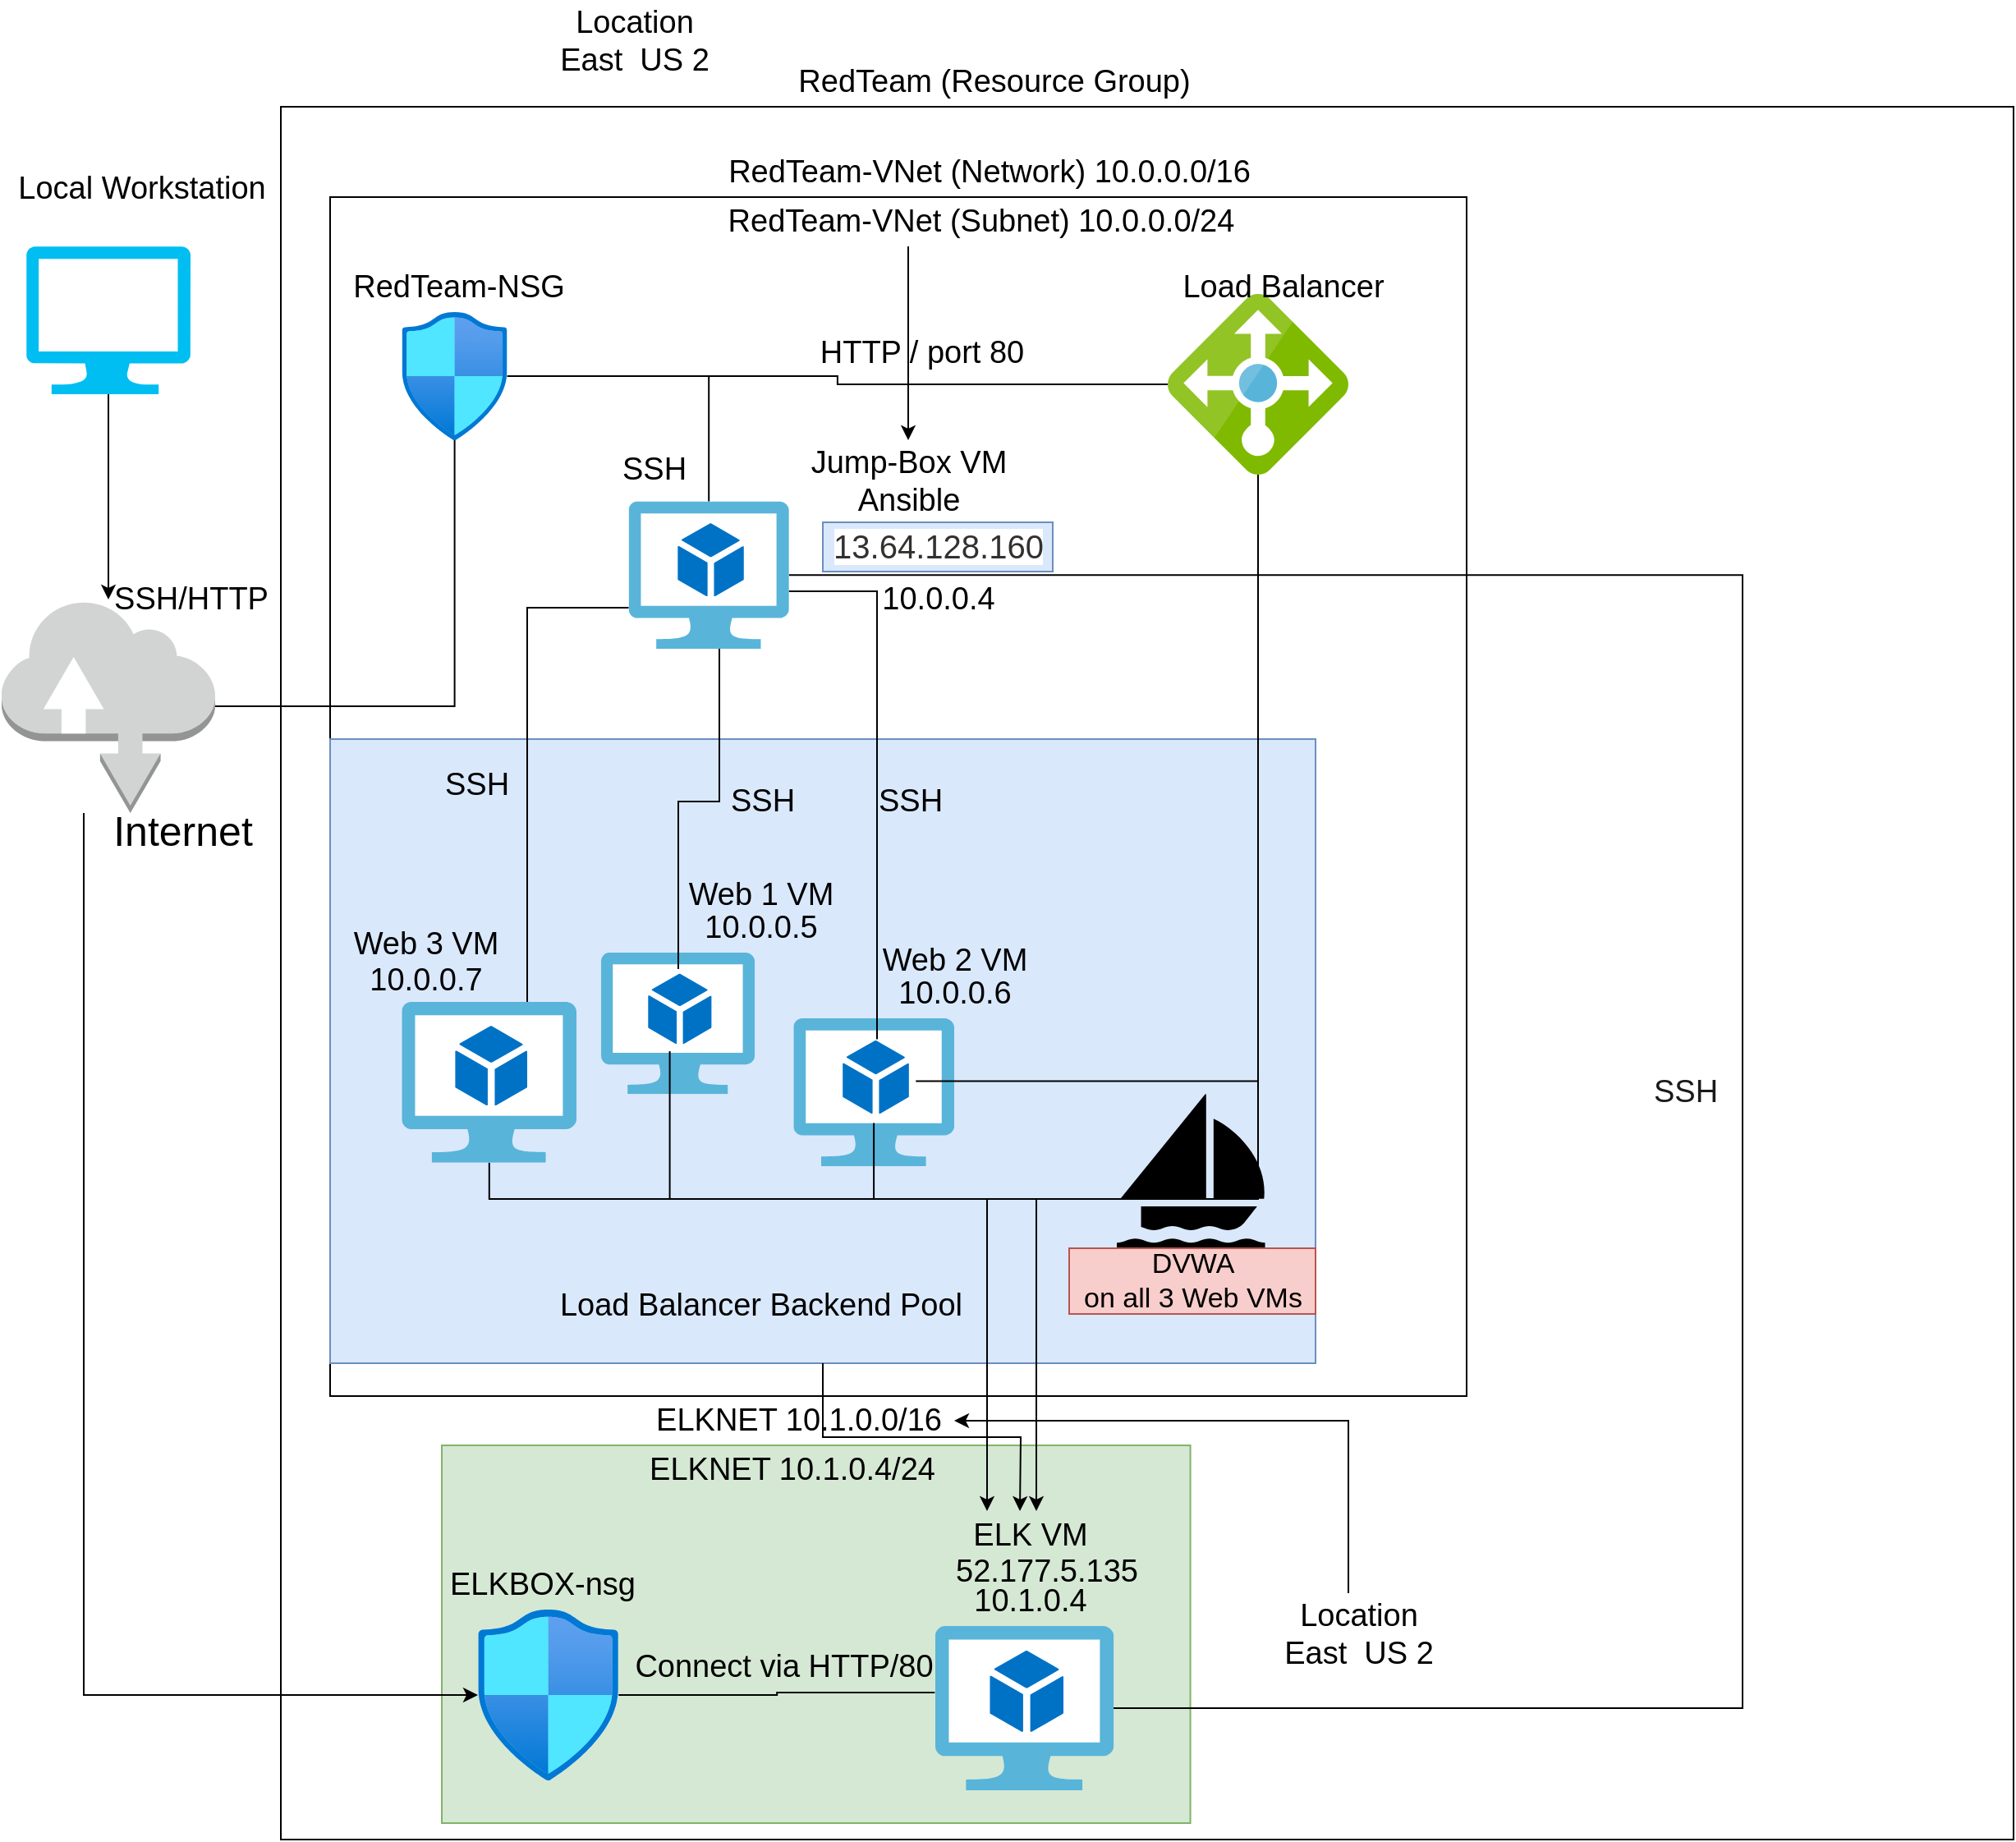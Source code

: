 <mxfile version="14.6.13" type="device"><diagram id="wyW0eYU2zlGrrJYZzePK" name="Page-1"><mxGraphModel dx="931" dy="1232" grid="1" gridSize="10" guides="1" tooltips="1" connect="1" arrows="1" fold="1" page="1" pageScale="1" pageWidth="1400" pageHeight="850" math="0" shadow="0"><root><mxCell id="0"/><mxCell id="1" parent="0"/><mxCell id="u4KieJd72QJ9BtBOMIMK-79" value="" style="whiteSpace=wrap;html=1;aspect=fixed;fontSize=19;" parent="1" vertex="1"><mxGeometry x="190" y="125" width="1055" height="1055" as="geometry"/></mxCell><mxCell id="u4KieJd72QJ9BtBOMIMK-105" value="" style="rounded=0;whiteSpace=wrap;html=1;fontSize=19;fillColor=#d5e8d4;strokeColor=#82b366;" parent="1" vertex="1"><mxGeometry x="288" y="940" width="455.78" height="230" as="geometry"/></mxCell><mxCell id="u4KieJd72QJ9BtBOMIMK-98" value="" style="rounded=0;whiteSpace=wrap;html=1;fontSize=19;fontColor=#2181FF;" parent="1" vertex="1"><mxGeometry x="220" y="180" width="692" height="730" as="geometry"/></mxCell><mxCell id="u4KieJd72QJ9BtBOMIMK-91" value="" style="rounded=0;whiteSpace=wrap;html=1;fontSize=19;spacing=9;fillColor=#dae8fc;strokeColor=#6c8ebf;" parent="1" vertex="1"><mxGeometry x="220" y="510" width="600" height="380" as="geometry"/></mxCell><mxCell id="u4KieJd72QJ9BtBOMIMK-12" style="edgeStyle=orthogonalEdgeStyle;rounded=0;orthogonalLoop=1;jettySize=auto;html=1;endArrow=none;endFill=0;" parent="1" source="u4KieJd72QJ9BtBOMIMK-1" target="u4KieJd72QJ9BtBOMIMK-6" edge="1"><mxGeometry relative="1" as="geometry"/></mxCell><mxCell id="u4KieJd72QJ9BtBOMIMK-104" style="edgeStyle=elbowEdgeStyle;rounded=0;orthogonalLoop=1;jettySize=auto;html=1;fontSize=19;fontColor=#2181FF;endArrow=classic;endFill=1;" parent="1" source="u4KieJd72QJ9BtBOMIMK-1" target="u4KieJd72QJ9BtBOMIMK-63" edge="1"><mxGeometry relative="1" as="geometry"><mxPoint x="110" y="1160" as="targetPoint"/><Array as="points"><mxPoint x="70" y="560"/><mxPoint x="85" y="920"/><mxPoint x="60" y="1030"/><mxPoint x="50" y="1050"/></Array></mxGeometry></mxCell><mxCell id="u4KieJd72QJ9BtBOMIMK-1" value="" style="outlineConnect=0;dashed=0;verticalLabelPosition=bottom;verticalAlign=top;align=center;html=1;shape=mxgraph.aws3.internet;fillColor=#D2D3D3;gradientColor=none;" parent="1" vertex="1"><mxGeometry x="20" y="425" width="130" height="130" as="geometry"/></mxCell><mxCell id="u4KieJd72QJ9BtBOMIMK-66" style="edgeStyle=orthogonalEdgeStyle;rounded=0;orthogonalLoop=1;jettySize=auto;html=1;endArrow=classic;endFill=1;" parent="1" source="u4KieJd72QJ9BtBOMIMK-91" edge="1"><mxGeometry relative="1" as="geometry"><mxPoint x="640" y="980" as="targetPoint"/></mxGeometry></mxCell><mxCell id="u4KieJd72QJ9BtBOMIMK-2" value="" style="aspect=fixed;html=1;points=[];align=center;image;fontSize=12;image=img/lib/mscae/Virtual_Machine_2.svg;" parent="1" vertex="1"><mxGeometry x="385.01" y="640" width="93.57" height="86.08" as="geometry"/></mxCell><mxCell id="u4KieJd72QJ9BtBOMIMK-57" style="edgeStyle=orthogonalEdgeStyle;rounded=0;orthogonalLoop=1;jettySize=auto;html=1;entryX=1;entryY=0;entryDx=0;entryDy=0;" parent="1" source="u4KieJd72QJ9BtBOMIMK-3" target="u4KieJd72QJ9BtBOMIMK-38" edge="1"><mxGeometry relative="1" as="geometry"><mxPoint x="410" y="550" as="targetPoint"/><Array as="points"><mxPoint x="340" y="430"/><mxPoint x="340" y="680"/></Array></mxGeometry></mxCell><mxCell id="u4KieJd72QJ9BtBOMIMK-58" style="edgeStyle=orthogonalEdgeStyle;rounded=0;orthogonalLoop=1;jettySize=auto;html=1;endArrow=none;endFill=0;" parent="1" source="u4KieJd72QJ9BtBOMIMK-3" target="u4KieJd72QJ9BtBOMIMK-29" edge="1"><mxGeometry relative="1" as="geometry"><Array as="points"><mxPoint x="457" y="548"/><mxPoint x="432" y="548"/></Array></mxGeometry></mxCell><mxCell id="u4KieJd72QJ9BtBOMIMK-112" style="edgeStyle=elbowEdgeStyle;rounded=0;orthogonalLoop=1;jettySize=auto;html=1;fontSize=19;fontColor=#2181FF;endArrow=classic;endFill=1;" parent="1" source="u4KieJd72QJ9BtBOMIMK-3" edge="1"><mxGeometry relative="1" as="geometry"><mxPoint x="653" y="1100" as="targetPoint"/><Array as="points"><mxPoint x="1080" y="1020"/></Array></mxGeometry></mxCell><mxCell id="u4KieJd72QJ9BtBOMIMK-3" value="" style="aspect=fixed;html=1;points=[];align=center;image;fontSize=12;image=img/lib/mscae/Virtual_Machine_2.svg;" parent="1" vertex="1"><mxGeometry x="401.8" y="365.2" width="97.61" height="89.8" as="geometry"/></mxCell><mxCell id="u4KieJd72QJ9BtBOMIMK-11" style="edgeStyle=orthogonalEdgeStyle;rounded=0;orthogonalLoop=1;jettySize=auto;html=1;exitX=0.5;exitY=1;exitDx=0;exitDy=0;exitPerimeter=0;" parent="1" source="u4KieJd72QJ9BtBOMIMK-4" target="u4KieJd72QJ9BtBOMIMK-1" edge="1"><mxGeometry relative="1" as="geometry"/></mxCell><mxCell id="u4KieJd72QJ9BtBOMIMK-4" value="" style="verticalLabelPosition=bottom;html=1;verticalAlign=top;align=center;strokeColor=none;fillColor=#00BEF2;shape=mxgraph.azure.computer;pointerEvents=1;" parent="1" vertex="1"><mxGeometry x="35" y="210" width="100" height="90" as="geometry"/></mxCell><mxCell id="u4KieJd72QJ9BtBOMIMK-5" value="Local Workstation" style="text;html=1;align=center;verticalAlign=middle;resizable=0;points=[];autosize=1;strokeColor=none;fontSize=19;" parent="1" vertex="1"><mxGeometry x="20" y="160" width="170" height="30" as="geometry"/></mxCell><mxCell id="u4KieJd72QJ9BtBOMIMK-13" style="edgeStyle=orthogonalEdgeStyle;rounded=0;orthogonalLoop=1;jettySize=auto;html=1;endArrow=none;endFill=0;" parent="1" source="u4KieJd72QJ9BtBOMIMK-6" target="u4KieJd72QJ9BtBOMIMK-3" edge="1"><mxGeometry relative="1" as="geometry"/></mxCell><mxCell id="u4KieJd72QJ9BtBOMIMK-62" style="edgeStyle=orthogonalEdgeStyle;rounded=0;orthogonalLoop=1;jettySize=auto;html=1;endArrow=none;endFill=0;" parent="1" source="u4KieJd72QJ9BtBOMIMK-6" target="u4KieJd72QJ9BtBOMIMK-9" edge="1"><mxGeometry relative="1" as="geometry"/></mxCell><mxCell id="u4KieJd72QJ9BtBOMIMK-6" value="" style="aspect=fixed;html=1;points=[];align=center;image;fontSize=12;image=img/lib/azure2/networking/Network_Security_Groups.svg;" parent="1" vertex="1"><mxGeometry x="263.65" y="250" width="64.24" height="78" as="geometry"/></mxCell><mxCell id="u4KieJd72QJ9BtBOMIMK-7" value="" style="aspect=fixed;html=1;points=[];align=center;image;fontSize=12;image=img/lib/mscae/Virtual_Machine_2.svg;" parent="1" vertex="1"><mxGeometry x="502.17" y="680" width="97.83" height="90" as="geometry"/></mxCell><mxCell id="u4KieJd72QJ9BtBOMIMK-9" value="" style="aspect=fixed;html=1;points=[];align=center;image;fontSize=12;image=img/lib/mscae/Load_Balancer_feature.svg;" parent="1" vertex="1"><mxGeometry x="730" y="239" width="110" height="110" as="geometry"/></mxCell><mxCell id="u4KieJd72QJ9BtBOMIMK-67" style="edgeStyle=orthogonalEdgeStyle;rounded=0;orthogonalLoop=1;jettySize=auto;html=1;endArrow=classic;endFill=1;" parent="1" source="u4KieJd72QJ9BtBOMIMK-18" edge="1"><mxGeometry relative="1" as="geometry"><mxPoint x="620" y="980" as="targetPoint"/><Array as="points"><mxPoint x="317" y="790"/><mxPoint x="620" y="790"/></Array></mxGeometry></mxCell><mxCell id="u4KieJd72QJ9BtBOMIMK-18" value="" style="aspect=fixed;html=1;points=[];align=center;image;fontSize=12;image=img/lib/mscae/Virtual_Machine_2.svg;" parent="1" vertex="1"><mxGeometry x="263.65" y="670" width="106.35" height="97.84" as="geometry"/></mxCell><mxCell id="u4KieJd72QJ9BtBOMIMK-21" value="" style="aspect=fixed;html=1;points=[];align=center;image;fontSize=12;image=img/lib/mscae/Virtual_Machine_2.svg;" parent="1" vertex="1"><mxGeometry x="588.47" y="1050" width="108.7" height="100" as="geometry"/></mxCell><mxCell id="u4KieJd72QJ9BtBOMIMK-28" value="" style="shape=image;html=1;verticalAlign=top;verticalLabelPosition=bottom;labelBackgroundColor=#ffffff;imageAspect=0;aspect=fixed;image=https://cdn2.iconfinder.com/data/icons/slavic-calendar/26/SLAVIC-SYMBOLS-READY_12-128.png" parent="1" vertex="1"><mxGeometry x="612" y="1066" width="68" height="68" as="geometry"/></mxCell><mxCell id="u4KieJd72QJ9BtBOMIMK-61" style="edgeStyle=orthogonalEdgeStyle;rounded=0;orthogonalLoop=1;jettySize=auto;html=1;endArrow=none;endFill=0;" parent="1" source="u4KieJd72QJ9BtBOMIMK-29" target="u4KieJd72QJ9BtBOMIMK-9" edge="1"><mxGeometry relative="1" as="geometry"><Array as="points"><mxPoint x="427" y="790"/><mxPoint x="785" y="790"/></Array></mxGeometry></mxCell><mxCell id="u4KieJd72QJ9BtBOMIMK-29" value="" style="shape=image;html=1;verticalAlign=top;verticalLabelPosition=bottom;labelBackgroundColor=#ffffff;imageAspect=0;aspect=fixed;image=https://cdn3.iconfinder.com/data/icons/letters-and-numbers-1/32/number_1_green-128.png" parent="1" vertex="1"><mxGeometry x="401.8" y="650" width="50" height="50" as="geometry"/></mxCell><mxCell id="u4KieJd72QJ9BtBOMIMK-53" style="edgeStyle=orthogonalEdgeStyle;rounded=0;orthogonalLoop=1;jettySize=auto;html=1;endArrow=none;endFill=0;" parent="1" source="u4KieJd72QJ9BtBOMIMK-31" target="u4KieJd72QJ9BtBOMIMK-3" edge="1"><mxGeometry relative="1" as="geometry"><Array as="points"><mxPoint x="553" y="420"/></Array></mxGeometry></mxCell><mxCell id="u4KieJd72QJ9BtBOMIMK-60" style="edgeStyle=orthogonalEdgeStyle;rounded=0;orthogonalLoop=1;jettySize=auto;html=1;endArrow=none;endFill=0;" parent="1" source="u4KieJd72QJ9BtBOMIMK-31" target="u4KieJd72QJ9BtBOMIMK-9" edge="1"><mxGeometry relative="1" as="geometry"/></mxCell><mxCell id="u4KieJd72QJ9BtBOMIMK-65" style="edgeStyle=orthogonalEdgeStyle;rounded=0;orthogonalLoop=1;jettySize=auto;html=1;endArrow=classic;endFill=1;" parent="1" source="u4KieJd72QJ9BtBOMIMK-31" edge="1"><mxGeometry relative="1" as="geometry"><mxPoint x="650" y="980" as="targetPoint"/><Array as="points"><mxPoint x="551" y="790"/><mxPoint x="650" y="790"/></Array></mxGeometry></mxCell><mxCell id="u4KieJd72QJ9BtBOMIMK-31" value="" style="shape=image;html=1;verticalAlign=top;verticalLabelPosition=bottom;labelBackgroundColor=#ffffff;imageAspect=0;aspect=fixed;image=https://cdn3.iconfinder.com/data/icons/letters-and-numbers-1/32/number_2_green-128.png" parent="1" vertex="1"><mxGeometry x="525.54" y="692.69" width="51.09" height="51.09" as="geometry"/></mxCell><mxCell id="u4KieJd72QJ9BtBOMIMK-38" value="" style="shape=image;html=1;verticalAlign=top;verticalLabelPosition=bottom;labelBackgroundColor=#ffffff;imageAspect=0;aspect=fixed;image=https://cdn3.iconfinder.com/data/icons/letters-and-numbers-1/32/number_3_blue-128.png" parent="1" vertex="1"><mxGeometry x="284.22" y="680" width="63.78" height="63.78" as="geometry"/></mxCell><mxCell id="u4KieJd72QJ9BtBOMIMK-64" style="edgeStyle=orthogonalEdgeStyle;rounded=0;orthogonalLoop=1;jettySize=auto;html=1;entryX=-0.003;entryY=0.405;entryDx=0;entryDy=0;entryPerimeter=0;endArrow=none;endFill=0;" parent="1" source="u4KieJd72QJ9BtBOMIMK-63" target="u4KieJd72QJ9BtBOMIMK-21" edge="1"><mxGeometry relative="1" as="geometry"/></mxCell><mxCell id="u4KieJd72QJ9BtBOMIMK-63" value="" style="aspect=fixed;html=1;points=[];align=center;image;fontSize=12;image=img/lib/azure2/networking/Network_Security_Groups.svg;" parent="1" vertex="1"><mxGeometry x="310" y="1040" width="85.65" height="104" as="geometry"/></mxCell><mxCell id="u4KieJd72QJ9BtBOMIMK-68" value="&lt;font style=&quot;font-size: 25px&quot;&gt;Internet&lt;/font&gt;" style="text;html=1;align=center;verticalAlign=middle;resizable=0;points=[];autosize=1;strokeColor=none;fontSize=19;" parent="1" vertex="1"><mxGeometry x="80" y="550" width="100" height="30" as="geometry"/></mxCell><mxCell id="u4KieJd72QJ9BtBOMIMK-69" value="Load Balancer" style="text;html=1;align=center;verticalAlign=middle;resizable=0;points=[];autosize=1;strokeColor=none;fontSize=19;" parent="1" vertex="1"><mxGeometry x="730" y="220" width="140" height="30" as="geometry"/></mxCell><mxCell id="u4KieJd72QJ9BtBOMIMK-70" value="ELK VM" style="text;html=1;align=center;verticalAlign=middle;resizable=0;points=[];autosize=1;strokeColor=none;fontSize=19;" parent="1" vertex="1"><mxGeometry x="606" y="980" width="80" height="30" as="geometry"/></mxCell><mxCell id="u4KieJd72QJ9BtBOMIMK-72" value="ELKBOX-nsg" style="text;html=1;align=center;verticalAlign=middle;resizable=0;points=[];autosize=1;strokeColor=none;fontSize=19;" parent="1" vertex="1"><mxGeometry x="284.22" y="1010" width="130" height="30" as="geometry"/></mxCell><mxCell id="u4KieJd72QJ9BtBOMIMK-73" value="Connect via HTTP/80" style="text;html=1;align=center;verticalAlign=middle;resizable=0;points=[];autosize=1;strokeColor=none;fontSize=19;" parent="1" vertex="1"><mxGeometry x="395.65" y="1060" width="200" height="30" as="geometry"/></mxCell><mxCell id="u4KieJd72QJ9BtBOMIMK-75" value="Web 1 VM" style="text;html=1;align=center;verticalAlign=middle;resizable=0;points=[];autosize=1;strokeColor=none;fontSize=19;" parent="1" vertex="1"><mxGeometry x="432.39" y="590" width="100" height="30" as="geometry"/></mxCell><mxCell id="u4KieJd72QJ9BtBOMIMK-76" value="Web 2 VM" style="text;html=1;align=center;verticalAlign=middle;resizable=0;points=[];autosize=1;strokeColor=none;fontSize=19;" parent="1" vertex="1"><mxGeometry x="550" y="630" width="100" height="30" as="geometry"/></mxCell><mxCell id="u4KieJd72QJ9BtBOMIMK-77" value="Web 3 VM" style="text;html=1;align=center;verticalAlign=middle;resizable=0;points=[];autosize=1;strokeColor=none;fontSize=19;" parent="1" vertex="1"><mxGeometry x="227.89" y="620" width="100" height="30" as="geometry"/></mxCell><mxCell id="u4KieJd72QJ9BtBOMIMK-78" value="RedTeam-NSG" style="text;html=1;align=center;verticalAlign=middle;resizable=0;points=[];autosize=1;strokeColor=none;fontSize=19;" parent="1" vertex="1"><mxGeometry x="227.89" y="220" width="140" height="30" as="geometry"/></mxCell><mxCell id="u4KieJd72QJ9BtBOMIMK-80" value="RedTeam (Resource Group)" style="text;html=1;align=center;verticalAlign=middle;resizable=0;points=[];autosize=1;strokeColor=none;fontSize=19;" parent="1" vertex="1"><mxGeometry x="499.41" y="95" width="250" height="30" as="geometry"/></mxCell><mxCell id="u4KieJd72QJ9BtBOMIMK-81" value="HTTP / port 80" style="text;html=1;align=center;verticalAlign=middle;resizable=0;points=[];autosize=1;strokeColor=none;fontSize=19;" parent="1" vertex="1"><mxGeometry x="510" y="260" width="140" height="30" as="geometry"/></mxCell><mxCell id="u4KieJd72QJ9BtBOMIMK-82" value="SSH/HTTP" style="text;html=1;align=center;verticalAlign=middle;resizable=0;points=[];autosize=1;strokeColor=none;fontSize=19;" parent="1" vertex="1"><mxGeometry x="80" y="410" width="110" height="30" as="geometry"/></mxCell><mxCell id="u4KieJd72QJ9BtBOMIMK-83" value="SSH" style="text;whiteSpace=wrap;html=1;fontSize=19;" parent="1" vertex="1"><mxGeometry x="395.65" y="328" width="60" height="40" as="geometry"/></mxCell><mxCell id="u4KieJd72QJ9BtBOMIMK-84" value="SSH" style="text;whiteSpace=wrap;html=1;fontSize=19;" parent="1" vertex="1"><mxGeometry x="288" y="520" width="60" height="40" as="geometry"/></mxCell><mxCell id="u4KieJd72QJ9BtBOMIMK-85" value="SSH" style="text;whiteSpace=wrap;html=1;fontSize=19;" parent="1" vertex="1"><mxGeometry x="552" y="530" width="60" height="40" as="geometry"/></mxCell><mxCell id="u4KieJd72QJ9BtBOMIMK-86" value="SSH" style="text;whiteSpace=wrap;html=1;fontSize=19;" parent="1" vertex="1"><mxGeometry x="462.39" y="530" width="60" height="40" as="geometry"/></mxCell><mxCell id="u4KieJd72QJ9BtBOMIMK-87" value="10.0.0.5" style="text;html=1;align=center;verticalAlign=middle;resizable=0;points=[];autosize=1;strokeColor=none;fontSize=19;" parent="1" vertex="1"><mxGeometry x="442.39" y="610" width="80" height="30" as="geometry"/></mxCell><mxCell id="u4KieJd72QJ9BtBOMIMK-88" value="&lt;br&gt;10.0.0.7" style="text;html=1;align=center;verticalAlign=middle;resizable=0;points=[];autosize=1;strokeColor=none;fontSize=19;" parent="1" vertex="1"><mxGeometry x="237.89" y="620" width="80" height="50" as="geometry"/></mxCell><mxCell id="u4KieJd72QJ9BtBOMIMK-90" value="10.0.0.6" style="text;html=1;align=center;verticalAlign=middle;resizable=0;points=[];autosize=1;strokeColor=none;fontSize=19;" parent="1" vertex="1"><mxGeometry x="560" y="650" width="80" height="30" as="geometry"/></mxCell><mxCell id="u4KieJd72QJ9BtBOMIMK-93" value="&lt;font color=&quot;#000000&quot;&gt;Load Balancer Backend Pool&lt;/font&gt;" style="text;html=1;align=center;verticalAlign=middle;resizable=0;points=[];autosize=1;strokeColor=none;fontSize=19;fontColor=#2181FF;" parent="1" vertex="1"><mxGeometry x="352.39" y="840" width="260" height="30" as="geometry"/></mxCell><mxCell id="u4KieJd72QJ9BtBOMIMK-95" value="&lt;font color=&quot;#000000&quot;&gt;Jump-Box VM&lt;br&gt;Ansible&lt;br&gt;&lt;/font&gt;" style="text;html=1;align=center;verticalAlign=middle;resizable=0;points=[];autosize=1;strokeColor=none;fontSize=19;fontColor=#2181FF;" parent="1" vertex="1"><mxGeometry x="502.17" y="328" width="140" height="50" as="geometry"/></mxCell><mxCell id="u4KieJd72QJ9BtBOMIMK-97" value="&lt;font color=&quot;#323130&quot; size=&quot;1&quot;&gt;&lt;span style=&quot;background-color: rgb(255 , 255 , 255) ; font-size: 20px&quot;&gt;13.64.128.160&lt;/span&gt;&lt;/font&gt;" style="text;html=1;align=center;verticalAlign=middle;resizable=0;points=[];autosize=1;strokeColor=#6c8ebf;fontSize=19;fillColor=#dae8fc;" parent="1" vertex="1"><mxGeometry x="520" y="378" width="140" height="30" as="geometry"/></mxCell><mxCell id="u4KieJd72QJ9BtBOMIMK-99" value="&lt;font color=&quot;#000000&quot;&gt;RedTeam-VNet (Network) 10.0.0.0/16&lt;/font&gt;" style="text;html=1;align=center;verticalAlign=middle;resizable=0;points=[];autosize=1;strokeColor=none;fontSize=19;fontColor=#2181FF;" parent="1" vertex="1"><mxGeometry x="455.65" y="150" width="330" height="30" as="geometry"/></mxCell><mxCell id="u4KieJd72QJ9BtBOMIMK-114" value="" style="edgeStyle=elbowEdgeStyle;rounded=0;orthogonalLoop=1;jettySize=auto;html=1;fontSize=19;fontColor=#2181FF;endArrow=classic;endFill=1;" parent="1" source="u4KieJd72QJ9BtBOMIMK-100" target="u4KieJd72QJ9BtBOMIMK-95" edge="1"><mxGeometry relative="1" as="geometry"/></mxCell><mxCell id="u4KieJd72QJ9BtBOMIMK-100" value="&lt;font color=&quot;#000000&quot;&gt;RedTeam-VNet (Subnet) 10.0.0.0/24&lt;/font&gt;" style="text;html=1;align=center;verticalAlign=middle;resizable=0;points=[];autosize=1;strokeColor=none;fontSize=19;fontColor=#2181FF;" parent="1" vertex="1"><mxGeometry x="455.65" y="180" width="320" height="30" as="geometry"/></mxCell><mxCell id="u4KieJd72QJ9BtBOMIMK-101" value="&lt;font color=&quot;#000000&quot;&gt;10.0.0.4&lt;/font&gt;" style="text;html=1;align=center;verticalAlign=middle;resizable=0;points=[];autosize=1;strokeColor=none;fontSize=19;fontColor=#2181FF;" parent="1" vertex="1"><mxGeometry x="550" y="410" width="80" height="30" as="geometry"/></mxCell><mxCell id="u4KieJd72QJ9BtBOMIMK-102" value="&lt;font color=&quot;#000000&quot;&gt;10.1.0.4&lt;/font&gt;" style="text;html=1;align=center;verticalAlign=middle;resizable=0;points=[];autosize=1;strokeColor=none;fontSize=19;fontColor=#2181FF;" parent="1" vertex="1"><mxGeometry x="606" y="1020" width="80" height="30" as="geometry"/></mxCell><mxCell id="u4KieJd72QJ9BtBOMIMK-103" value="&lt;font color=&quot;#000000&quot;&gt;52.177.5.135&lt;/font&gt;" style="text;html=1;align=center;verticalAlign=middle;resizable=0;points=[];autosize=1;strokeColor=none;fontSize=19;fontColor=#2181FF;" parent="1" vertex="1"><mxGeometry x="591.09" y="1002" width="130" height="30" as="geometry"/></mxCell><mxCell id="u4KieJd72QJ9BtBOMIMK-107" value="&lt;font color=&quot;#000000&quot;&gt;ELKNET 10.1.0.0/16&lt;/font&gt;" style="text;html=1;align=center;verticalAlign=middle;resizable=0;points=[];autosize=1;strokeColor=none;fontSize=19;fontColor=#2181FF;" parent="1" vertex="1"><mxGeometry x="410" y="910" width="190" height="30" as="geometry"/></mxCell><mxCell id="u4KieJd72QJ9BtBOMIMK-109" value="&lt;font color=&quot;#000000&quot;&gt;ELKNET 10.1.0.4/24&lt;/font&gt;" style="text;html=1;align=center;verticalAlign=middle;resizable=0;points=[];autosize=1;strokeColor=none;fontSize=19;fontColor=#2181FF;" parent="1" vertex="1"><mxGeometry x="405.65" y="940" width="190" height="30" as="geometry"/></mxCell><mxCell id="u4KieJd72QJ9BtBOMIMK-113" value="&lt;font color=&quot;#1a1a1a&quot;&gt;SSH&lt;/font&gt;" style="text;html=1;align=center;verticalAlign=middle;resizable=0;points=[];autosize=1;strokeColor=none;fontSize=19;fontColor=#2181FF;" parent="1" vertex="1"><mxGeometry x="1020" y="710" width="50" height="30" as="geometry"/></mxCell><mxCell id="HUdHjZueqNyYUr3dElcn-1" value="" style="shape=mxgraph.signs.sports.sail_boat;html=1;pointerEvents=1;fillColor=#000000;strokeColor=none;verticalLabelPosition=bottom;verticalAlign=top;align=center;" vertex="1" parent="1"><mxGeometry x="699" y="726.08" width="92" height="99" as="geometry"/></mxCell><mxCell id="HUdHjZueqNyYUr3dElcn-3" value="&lt;font style=&quot;font-size: 17px&quot;&gt;DVWA&lt;br&gt;on all 3 Web VMs&lt;br&gt;&lt;/font&gt;" style="text;html=1;align=center;verticalAlign=middle;resizable=0;points=[];autosize=1;strokeColor=#b85450;fillColor=#f8cecc;" vertex="1" parent="1"><mxGeometry x="670.0" y="820" width="150" height="40" as="geometry"/></mxCell><mxCell id="HUdHjZueqNyYUr3dElcn-8" style="edgeStyle=orthogonalEdgeStyle;rounded=0;orthogonalLoop=1;jettySize=auto;html=1;fontSize=19;" edge="1" parent="1" source="HUdHjZueqNyYUr3dElcn-4" target="u4KieJd72QJ9BtBOMIMK-107"><mxGeometry relative="1" as="geometry"><Array as="points"><mxPoint x="840" y="925"/></Array></mxGeometry></mxCell><mxCell id="HUdHjZueqNyYUr3dElcn-4" value="Location&lt;br&gt;East&amp;nbsp; US 2" style="text;html=1;align=center;verticalAlign=middle;resizable=0;points=[];autosize=1;strokeColor=none;fontSize=19;" vertex="1" parent="1"><mxGeometry x="791" y="1030" width="110" height="50" as="geometry"/></mxCell><mxCell id="HUdHjZueqNyYUr3dElcn-9" value="Location&lt;br&gt;East&amp;nbsp; US 2" style="text;html=1;align=center;verticalAlign=middle;resizable=0;points=[];autosize=1;strokeColor=none;fontSize=19;" vertex="1" parent="1"><mxGeometry x="350" y="60" width="110" height="50" as="geometry"/></mxCell></root></mxGraphModel></diagram></mxfile>